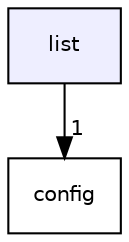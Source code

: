 digraph "list" {
  compound=true
  node [ fontsize="10", fontname="Helvetica"];
  edge [ labelfontsize="10", labelfontname="Helvetica"];
  dir_48c61abad44e2f181b0a6a33afb59c17 [shape=box, label="list", style="filled", fillcolor="#eeeeff", pencolor="black", URL="dir_48c61abad44e2f181b0a6a33afb59c17.html"];
  dir_9f351d46ce3cc29445a41dc3a31e6919 [shape=box label="config" URL="dir_9f351d46ce3cc29445a41dc3a31e6919.html"];
  dir_48c61abad44e2f181b0a6a33afb59c17->dir_9f351d46ce3cc29445a41dc3a31e6919 [headlabel="1", labeldistance=1.5 headhref="dir_000016_000019.html"];
}
